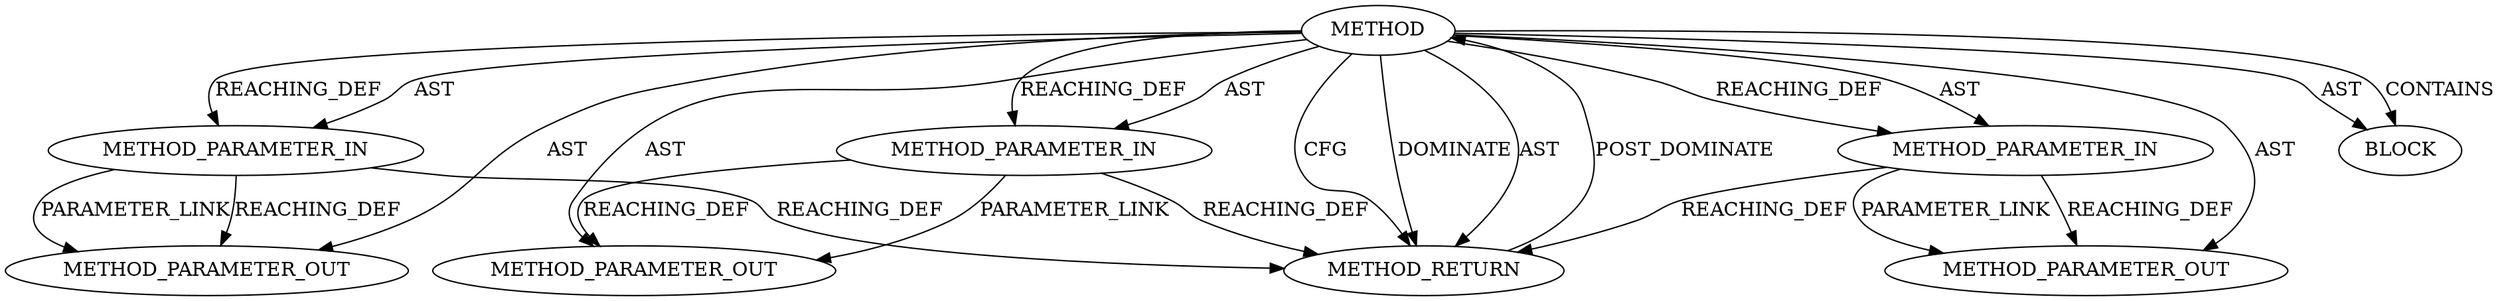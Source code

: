 digraph {
  438 [label=METHOD_PARAMETER_OUT ORDER=1 CODE="p1" IS_VARIADIC=false TYPE_FULL_NAME="ANY" EVALUATION_STRATEGY="BY_VALUE" INDEX=1 NAME="p1"]
  316 [label=METHOD_PARAMETER_IN ORDER=3 CODE="p3" IS_VARIADIC=false TYPE_FULL_NAME="ANY" EVALUATION_STRATEGY="BY_VALUE" INDEX=3 NAME="p3"]
  313 [label=METHOD AST_PARENT_TYPE="NAMESPACE_BLOCK" AST_PARENT_FULL_NAME="<global>" ORDER=0 CODE="<empty>" FULL_NAME="X509_SIG_get0" IS_EXTERNAL=true FILENAME="<empty>" SIGNATURE="" NAME="X509_SIG_get0"]
  439 [label=METHOD_PARAMETER_OUT ORDER=2 CODE="p2" IS_VARIADIC=false TYPE_FULL_NAME="ANY" EVALUATION_STRATEGY="BY_VALUE" INDEX=2 NAME="p2"]
  315 [label=METHOD_PARAMETER_IN ORDER=2 CODE="p2" IS_VARIADIC=false TYPE_FULL_NAME="ANY" EVALUATION_STRATEGY="BY_VALUE" INDEX=2 NAME="p2"]
  317 [label=BLOCK ORDER=1 ARGUMENT_INDEX=1 CODE="<empty>" TYPE_FULL_NAME="ANY"]
  440 [label=METHOD_PARAMETER_OUT ORDER=3 CODE="p3" IS_VARIADIC=false TYPE_FULL_NAME="ANY" EVALUATION_STRATEGY="BY_VALUE" INDEX=3 NAME="p3"]
  314 [label=METHOD_PARAMETER_IN ORDER=1 CODE="p1" IS_VARIADIC=false TYPE_FULL_NAME="ANY" EVALUATION_STRATEGY="BY_VALUE" INDEX=1 NAME="p1"]
  318 [label=METHOD_RETURN ORDER=2 CODE="RET" TYPE_FULL_NAME="ANY" EVALUATION_STRATEGY="BY_VALUE"]
  314 -> 438 [label=PARAMETER_LINK ]
  316 -> 440 [label=REACHING_DEF VARIABLE="p3"]
  313 -> 316 [label=AST ]
  313 -> 439 [label=AST ]
  318 -> 313 [label=POST_DOMINATE ]
  315 -> 439 [label=REACHING_DEF VARIABLE="p2"]
  315 -> 439 [label=PARAMETER_LINK ]
  313 -> 318 [label=CFG ]
  314 -> 438 [label=REACHING_DEF VARIABLE="p1"]
  313 -> 317 [label=CONTAINS ]
  316 -> 440 [label=PARAMETER_LINK ]
  316 -> 318 [label=REACHING_DEF VARIABLE="p3"]
  313 -> 438 [label=AST ]
  313 -> 315 [label=AST ]
  313 -> 314 [label=REACHING_DEF VARIABLE=""]
  313 -> 318 [label=DOMINATE ]
  313 -> 316 [label=REACHING_DEF VARIABLE=""]
  313 -> 440 [label=AST ]
  313 -> 315 [label=REACHING_DEF VARIABLE=""]
  314 -> 318 [label=REACHING_DEF VARIABLE="p1"]
  313 -> 317 [label=AST ]
  313 -> 318 [label=AST ]
  313 -> 314 [label=AST ]
  315 -> 318 [label=REACHING_DEF VARIABLE="p2"]
}
